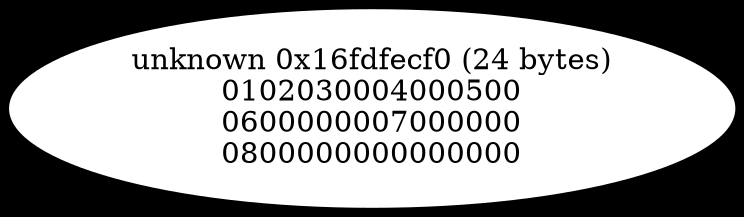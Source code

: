digraph memory_dump_graph {
graph [bgcolor=black]
_16fdfecf0 [style=filled] [fillcolor=white] [label="unknown 0x16fdfecf0 (24 bytes)
0102030004000500
0600000007000000
0800000000000000"]
}

